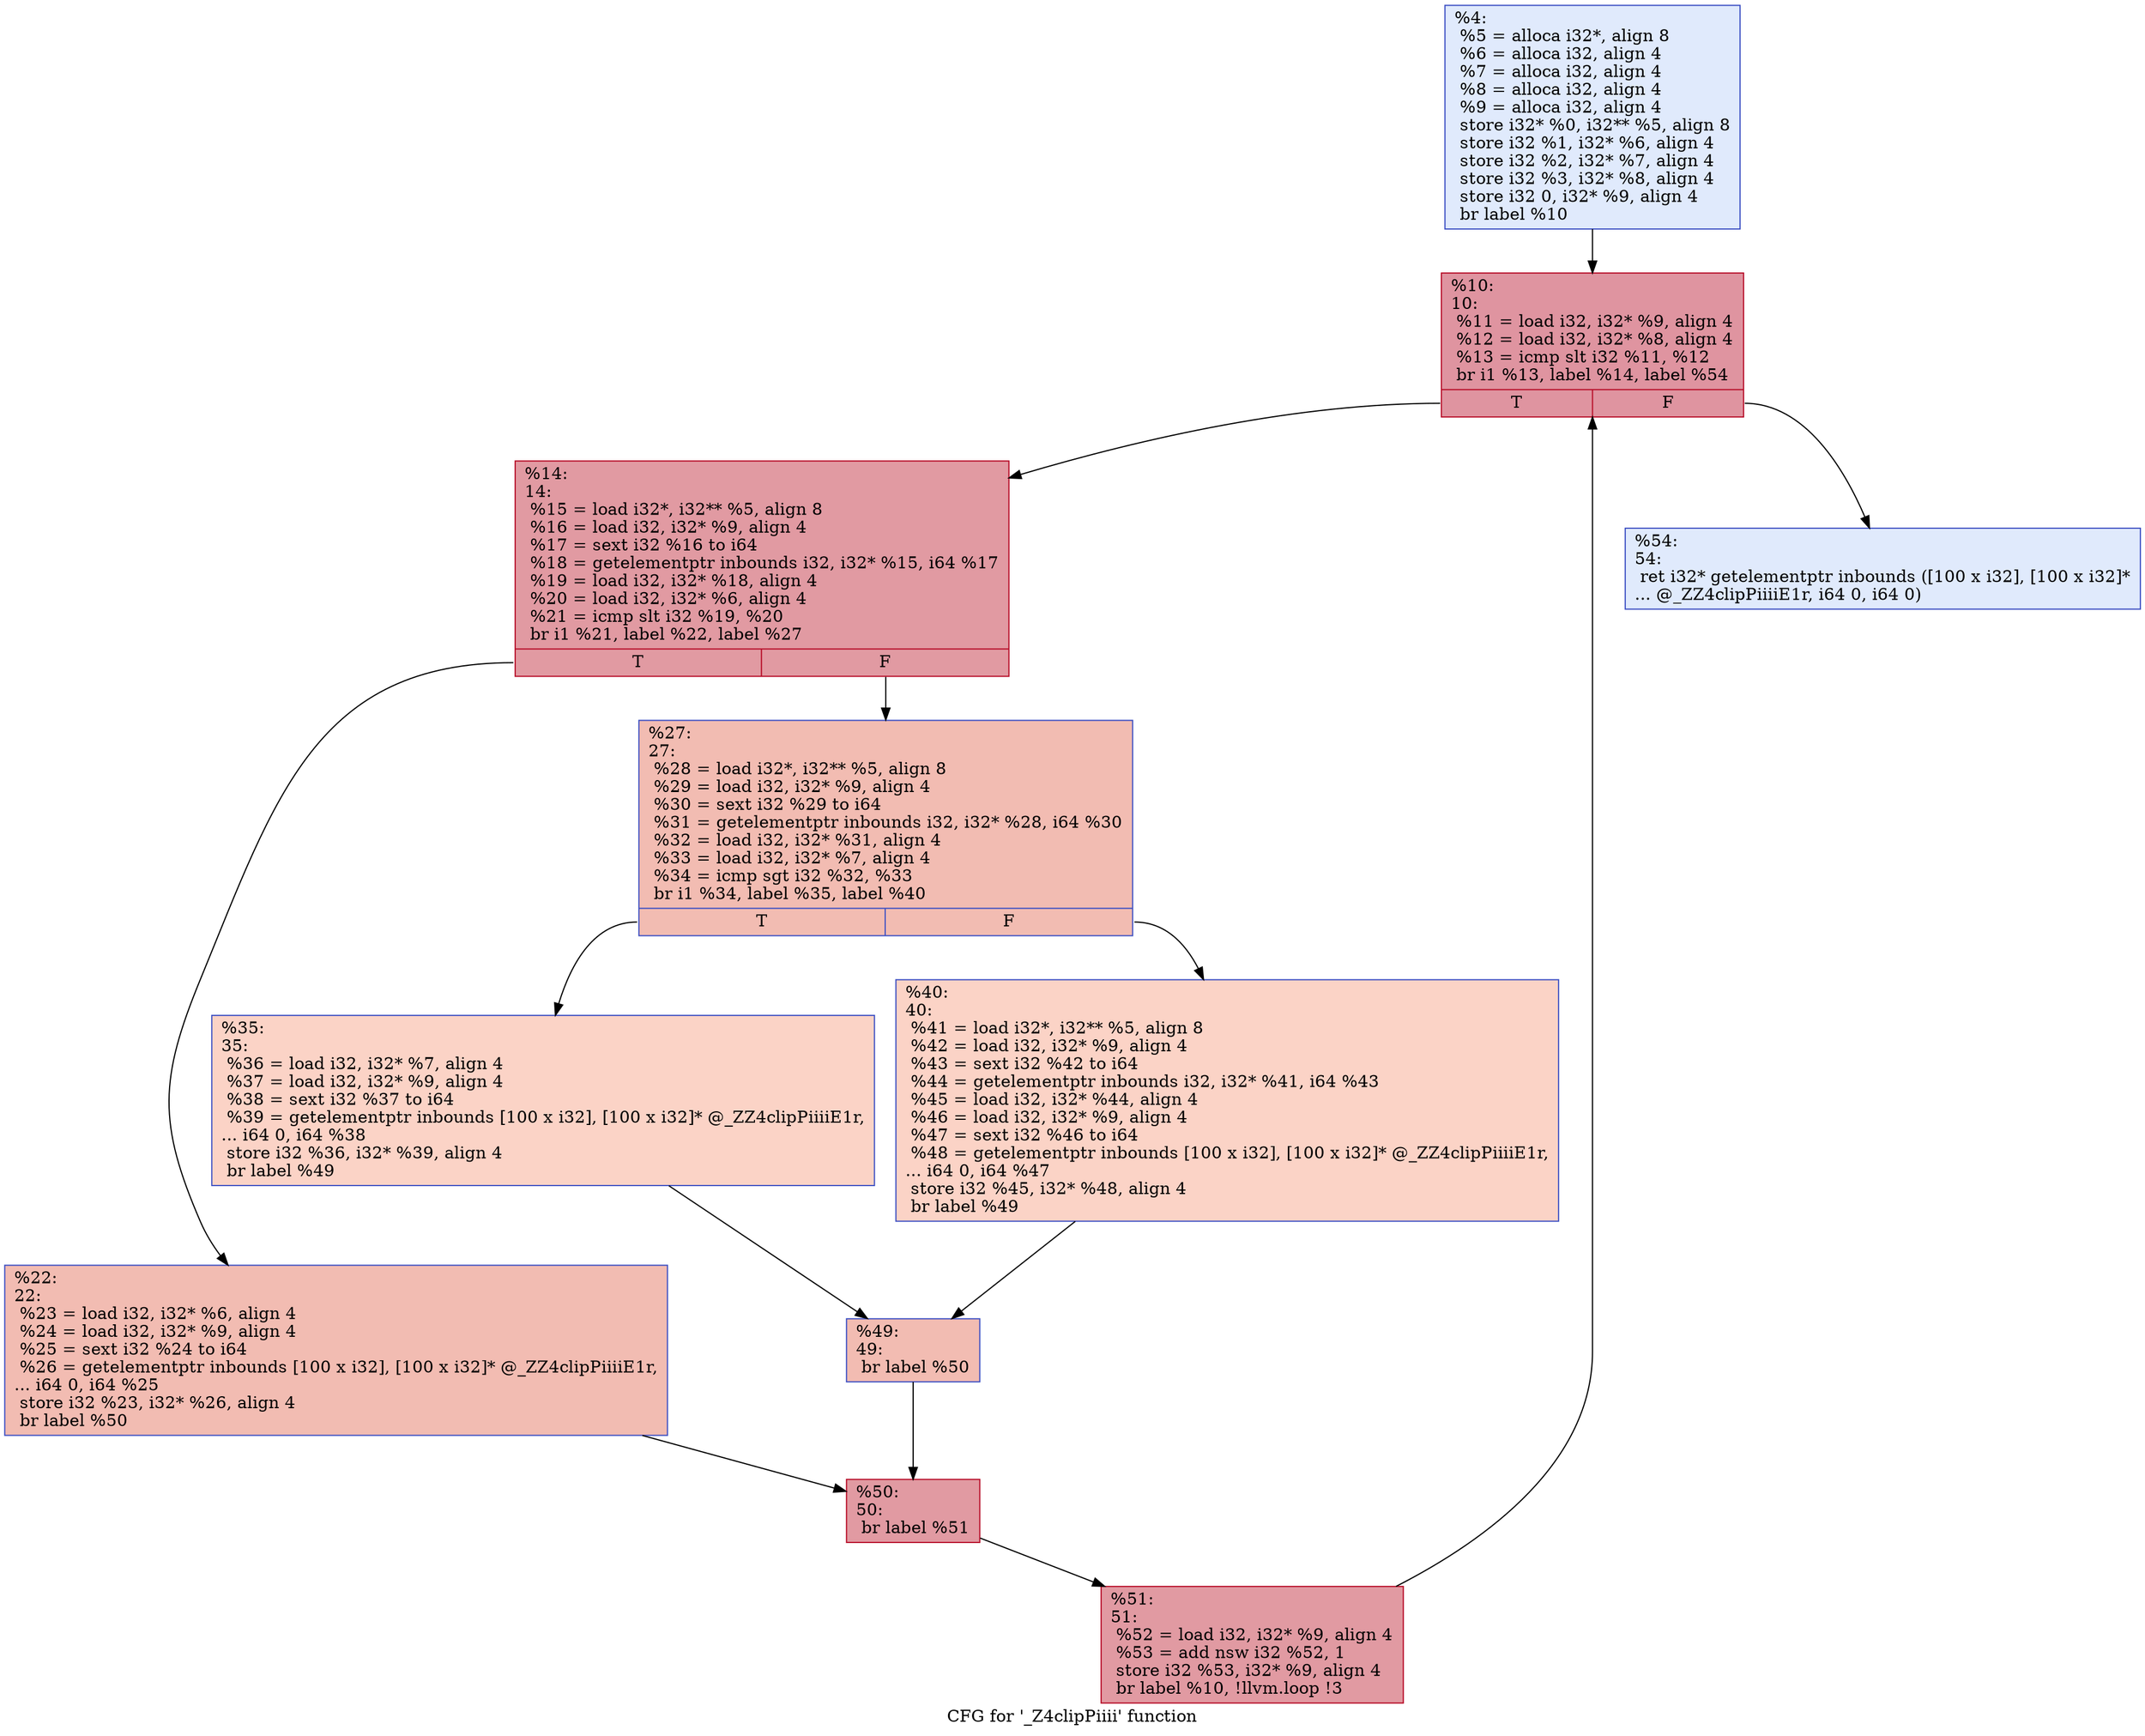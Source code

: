digraph "CFG for '_Z4clipPiiii' function" {
	label="CFG for '_Z4clipPiiii' function";

	Node0x20fde3e0cb0 [shape=record,color="#3d50c3ff", style=filled, fillcolor="#b9d0f970",label="{%4:\l  %5 = alloca i32*, align 8\l  %6 = alloca i32, align 4\l  %7 = alloca i32, align 4\l  %8 = alloca i32, align 4\l  %9 = alloca i32, align 4\l  store i32* %0, i32** %5, align 8\l  store i32 %1, i32* %6, align 4\l  store i32 %2, i32* %7, align 4\l  store i32 %3, i32* %8, align 4\l  store i32 0, i32* %9, align 4\l  br label %10\l}"];
	Node0x20fde3e0cb0 -> Node0x20fde3e18e0;
	Node0x20fde3e18e0 [shape=record,color="#b70d28ff", style=filled, fillcolor="#b70d2870",label="{%10:\l10:                                               \l  %11 = load i32, i32* %9, align 4\l  %12 = load i32, i32* %8, align 4\l  %13 = icmp slt i32 %11, %12\l  br i1 %13, label %14, label %54\l|{<s0>T|<s1>F}}"];
	Node0x20fde3e18e0:s0 -> Node0x20fde3e1a20;
	Node0x20fde3e18e0:s1 -> Node0x20fde3e1250;
	Node0x20fde3e1a20 [shape=record,color="#b70d28ff", style=filled, fillcolor="#bb1b2c70",label="{%14:\l14:                                               \l  %15 = load i32*, i32** %5, align 8\l  %16 = load i32, i32* %9, align 4\l  %17 = sext i32 %16 to i64\l  %18 = getelementptr inbounds i32, i32* %15, i64 %17\l  %19 = load i32, i32* %18, align 4\l  %20 = load i32, i32* %6, align 4\l  %21 = icmp slt i32 %19, %20\l  br i1 %21, label %22, label %27\l|{<s0>T|<s1>F}}"];
	Node0x20fde3e1a20:s0 -> Node0x20fde3e14d0;
	Node0x20fde3e1a20:s1 -> Node0x20fde3e1ac0;
	Node0x20fde3e14d0 [shape=record,color="#3d50c3ff", style=filled, fillcolor="#e1675170",label="{%22:\l22:                                               \l  %23 = load i32, i32* %6, align 4\l  %24 = load i32, i32* %9, align 4\l  %25 = sext i32 %24 to i64\l  %26 = getelementptr inbounds [100 x i32], [100 x i32]* @_ZZ4clipPiiiiE1r,\l... i64 0, i64 %25\l  store i32 %23, i32* %26, align 4\l  br label %50\l}"];
	Node0x20fde3e14d0 -> Node0x20fde3e0d50;
	Node0x20fde3e1ac0 [shape=record,color="#3d50c3ff", style=filled, fillcolor="#e1675170",label="{%27:\l27:                                               \l  %28 = load i32*, i32** %5, align 8\l  %29 = load i32, i32* %9, align 4\l  %30 = sext i32 %29 to i64\l  %31 = getelementptr inbounds i32, i32* %28, i64 %30\l  %32 = load i32, i32* %31, align 4\l  %33 = load i32, i32* %7, align 4\l  %34 = icmp sgt i32 %32, %33\l  br i1 %34, label %35, label %40\l|{<s0>T|<s1>F}}"];
	Node0x20fde3e1ac0:s0 -> Node0x20fde3e1b10;
	Node0x20fde3e1ac0:s1 -> Node0x20fde3e1bb0;
	Node0x20fde3e1b10 [shape=record,color="#3d50c3ff", style=filled, fillcolor="#f59c7d70",label="{%35:\l35:                                               \l  %36 = load i32, i32* %7, align 4\l  %37 = load i32, i32* %9, align 4\l  %38 = sext i32 %37 to i64\l  %39 = getelementptr inbounds [100 x i32], [100 x i32]* @_ZZ4clipPiiiiE1r,\l... i64 0, i64 %38\l  store i32 %36, i32* %39, align 4\l  br label %49\l}"];
	Node0x20fde3e1b10 -> Node0x20fde3e1340;
	Node0x20fde3e1bb0 [shape=record,color="#3d50c3ff", style=filled, fillcolor="#f59c7d70",label="{%40:\l40:                                               \l  %41 = load i32*, i32** %5, align 8\l  %42 = load i32, i32* %9, align 4\l  %43 = sext i32 %42 to i64\l  %44 = getelementptr inbounds i32, i32* %41, i64 %43\l  %45 = load i32, i32* %44, align 4\l  %46 = load i32, i32* %9, align 4\l  %47 = sext i32 %46 to i64\l  %48 = getelementptr inbounds [100 x i32], [100 x i32]* @_ZZ4clipPiiiiE1r,\l... i64 0, i64 %47\l  store i32 %45, i32* %48, align 4\l  br label %49\l}"];
	Node0x20fde3e1bb0 -> Node0x20fde3e1340;
	Node0x20fde3e1340 [shape=record,color="#3d50c3ff", style=filled, fillcolor="#e1675170",label="{%49:\l49:                                               \l  br label %50\l}"];
	Node0x20fde3e1340 -> Node0x20fde3e0d50;
	Node0x20fde3e0d50 [shape=record,color="#b70d28ff", style=filled, fillcolor="#bb1b2c70",label="{%50:\l50:                                               \l  br label %51\l}"];
	Node0x20fde3e0d50 -> Node0x20fde3e12a0;
	Node0x20fde3e12a0 [shape=record,color="#b70d28ff", style=filled, fillcolor="#bb1b2c70",label="{%51:\l51:                                               \l  %52 = load i32, i32* %9, align 4\l  %53 = add nsw i32 %52, 1\l  store i32 %53, i32* %9, align 4\l  br label %10, !llvm.loop !3\l}"];
	Node0x20fde3e12a0 -> Node0x20fde3e18e0;
	Node0x20fde3e1250 [shape=record,color="#3d50c3ff", style=filled, fillcolor="#b9d0f970",label="{%54:\l54:                                               \l  ret i32* getelementptr inbounds ([100 x i32], [100 x i32]*\l... @_ZZ4clipPiiiiE1r, i64 0, i64 0)\l}"];
}
